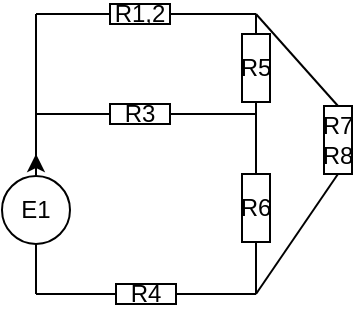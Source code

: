 <mxfile version="20.3.0" type="device"><diagram id="CPJg-z6QpSG-7Ks_sp_W" name="Страница 1"><mxGraphModel dx="372" dy="221" grid="1" gridSize="10" guides="1" tooltips="1" connect="1" arrows="1" fold="1" page="1" pageScale="1" pageWidth="827" pageHeight="1169" math="0" shadow="0"><root><mxCell id="0"/><mxCell id="1" parent="0"/><mxCell id="maqrXbwM1CAk9dngKgAO-1" value="" style="endArrow=none;html=1;rounded=0;startArrow=none;" edge="1" parent="1" source="maqrXbwM1CAk9dngKgAO-2"><mxGeometry width="50" height="50" relative="1" as="geometry"><mxPoint x="230" y="220" as="sourcePoint"/><mxPoint x="340" y="220" as="targetPoint"/><Array as="points"><mxPoint x="340" y="220"/></Array></mxGeometry></mxCell><mxCell id="maqrXbwM1CAk9dngKgAO-2" value="R1,2" style="rounded=0;whiteSpace=wrap;html=1;" vertex="1" parent="1"><mxGeometry x="267" y="215" width="30" height="10" as="geometry"/></mxCell><mxCell id="maqrXbwM1CAk9dngKgAO-3" value="" style="endArrow=none;html=1;rounded=0;" edge="1" parent="1" target="maqrXbwM1CAk9dngKgAO-2"><mxGeometry width="50" height="50" relative="1" as="geometry"><mxPoint x="230" y="220" as="sourcePoint"/><mxPoint x="430" y="220" as="targetPoint"/></mxGeometry></mxCell><mxCell id="maqrXbwM1CAk9dngKgAO-5" value="" style="endArrow=none;html=1;rounded=0;" edge="1" parent="1"><mxGeometry width="50" height="50" relative="1" as="geometry"><mxPoint x="230" y="270" as="sourcePoint"/><mxPoint x="230" y="220" as="targetPoint"/></mxGeometry></mxCell><mxCell id="maqrXbwM1CAk9dngKgAO-6" value="" style="endArrow=none;html=1;rounded=0;entryX=0;entryY=0.5;entryDx=0;entryDy=0;" edge="1" parent="1" target="maqrXbwM1CAk9dngKgAO-7"><mxGeometry width="50" height="50" relative="1" as="geometry"><mxPoint x="230" y="270" as="sourcePoint"/><mxPoint x="260" y="270" as="targetPoint"/></mxGeometry></mxCell><mxCell id="maqrXbwM1CAk9dngKgAO-7" value="R3" style="rounded=0;whiteSpace=wrap;html=1;" vertex="1" parent="1"><mxGeometry x="267" y="265" width="30" height="10" as="geometry"/></mxCell><mxCell id="maqrXbwM1CAk9dngKgAO-8" value="" style="endArrow=none;html=1;rounded=0;exitX=1;exitY=0.5;exitDx=0;exitDy=0;" edge="1" parent="1" source="maqrXbwM1CAk9dngKgAO-7"><mxGeometry width="50" height="50" relative="1" as="geometry"><mxPoint x="300" y="270" as="sourcePoint"/><mxPoint x="340" y="270" as="targetPoint"/></mxGeometry></mxCell><mxCell id="maqrXbwM1CAk9dngKgAO-9" value="" style="endArrow=none;html=1;rounded=0;startArrow=none;" edge="1" parent="1" source="maqrXbwM1CAk9dngKgAO-16"><mxGeometry width="50" height="50" relative="1" as="geometry"><mxPoint x="340" y="360" as="sourcePoint"/><mxPoint x="340" y="220" as="targetPoint"/></mxGeometry></mxCell><mxCell id="maqrXbwM1CAk9dngKgAO-11" value="" style="endArrow=none;html=1;rounded=0;startArrow=none;exitX=0.5;exitY=1;exitDx=0;exitDy=0;" edge="1" parent="1" source="maqrXbwM1CAk9dngKgAO-18"><mxGeometry width="50" height="50" relative="1" as="geometry"><mxPoint x="430" y="360" as="sourcePoint"/><mxPoint x="340" y="360" as="targetPoint"/></mxGeometry></mxCell><mxCell id="maqrXbwM1CAk9dngKgAO-12" value="" style="endArrow=none;html=1;rounded=0;startArrow=none;" edge="1" parent="1" source="maqrXbwM1CAk9dngKgAO-14"><mxGeometry width="50" height="50" relative="1" as="geometry"><mxPoint x="230" y="360" as="sourcePoint"/><mxPoint x="340" y="360" as="targetPoint"/></mxGeometry></mxCell><mxCell id="maqrXbwM1CAk9dngKgAO-13" value="" style="endArrow=none;html=1;rounded=0;startArrow=none;" edge="1" parent="1" source="maqrXbwM1CAk9dngKgAO-22"><mxGeometry width="50" height="50" relative="1" as="geometry"><mxPoint x="230" y="360" as="sourcePoint"/><mxPoint x="230" y="270" as="targetPoint"/></mxGeometry></mxCell><mxCell id="maqrXbwM1CAk9dngKgAO-14" value="R4" style="rounded=0;whiteSpace=wrap;html=1;" vertex="1" parent="1"><mxGeometry x="270" y="355" width="30" height="10" as="geometry"/></mxCell><mxCell id="maqrXbwM1CAk9dngKgAO-15" value="" style="endArrow=none;html=1;rounded=0;" edge="1" parent="1" target="maqrXbwM1CAk9dngKgAO-14"><mxGeometry width="50" height="50" relative="1" as="geometry"><mxPoint x="230" y="360" as="sourcePoint"/><mxPoint x="430" y="360" as="targetPoint"/></mxGeometry></mxCell><mxCell id="maqrXbwM1CAk9dngKgAO-16" value="R5" style="rounded=0;whiteSpace=wrap;html=1;" vertex="1" parent="1"><mxGeometry x="333" y="230" width="14" height="34" as="geometry"/></mxCell><mxCell id="maqrXbwM1CAk9dngKgAO-17" value="" style="endArrow=none;html=1;rounded=0;" edge="1" parent="1" target="maqrXbwM1CAk9dngKgAO-16"><mxGeometry width="50" height="50" relative="1" as="geometry"><mxPoint x="340" y="360" as="sourcePoint"/><mxPoint x="340" y="220" as="targetPoint"/></mxGeometry></mxCell><mxCell id="maqrXbwM1CAk9dngKgAO-18" value="R7&lt;br&gt;R8" style="rounded=0;whiteSpace=wrap;html=1;" vertex="1" parent="1"><mxGeometry x="374" y="266" width="14" height="34" as="geometry"/></mxCell><mxCell id="maqrXbwM1CAk9dngKgAO-20" value="" style="endArrow=none;html=1;rounded=0;exitX=0.5;exitY=0;exitDx=0;exitDy=0;" edge="1" parent="1" source="maqrXbwM1CAk9dngKgAO-18"><mxGeometry width="50" height="50" relative="1" as="geometry"><mxPoint x="430" y="360" as="sourcePoint"/><mxPoint x="340" y="220" as="targetPoint"/></mxGeometry></mxCell><mxCell id="maqrXbwM1CAk9dngKgAO-21" value="R6" style="rounded=0;whiteSpace=wrap;html=1;" vertex="1" parent="1"><mxGeometry x="333" y="300" width="14" height="34" as="geometry"/></mxCell><mxCell id="maqrXbwM1CAk9dngKgAO-22" value="E1" style="ellipse;whiteSpace=wrap;html=1;aspect=fixed;" vertex="1" parent="1"><mxGeometry x="213" y="301" width="34" height="34" as="geometry"/></mxCell><mxCell id="maqrXbwM1CAk9dngKgAO-23" value="" style="endArrow=none;html=1;rounded=0;" edge="1" parent="1" target="maqrXbwM1CAk9dngKgAO-22"><mxGeometry width="50" height="50" relative="1" as="geometry"><mxPoint x="230" y="360" as="sourcePoint"/><mxPoint x="230" y="270" as="targetPoint"/></mxGeometry></mxCell><mxCell id="maqrXbwM1CAk9dngKgAO-24" value="" style="endArrow=classic;html=1;rounded=0;" edge="1" parent="1" source="maqrXbwM1CAk9dngKgAO-22"><mxGeometry width="50" height="50" relative="1" as="geometry"><mxPoint x="300" y="280" as="sourcePoint"/><mxPoint x="230" y="290" as="targetPoint"/></mxGeometry></mxCell></root></mxGraphModel></diagram></mxfile>